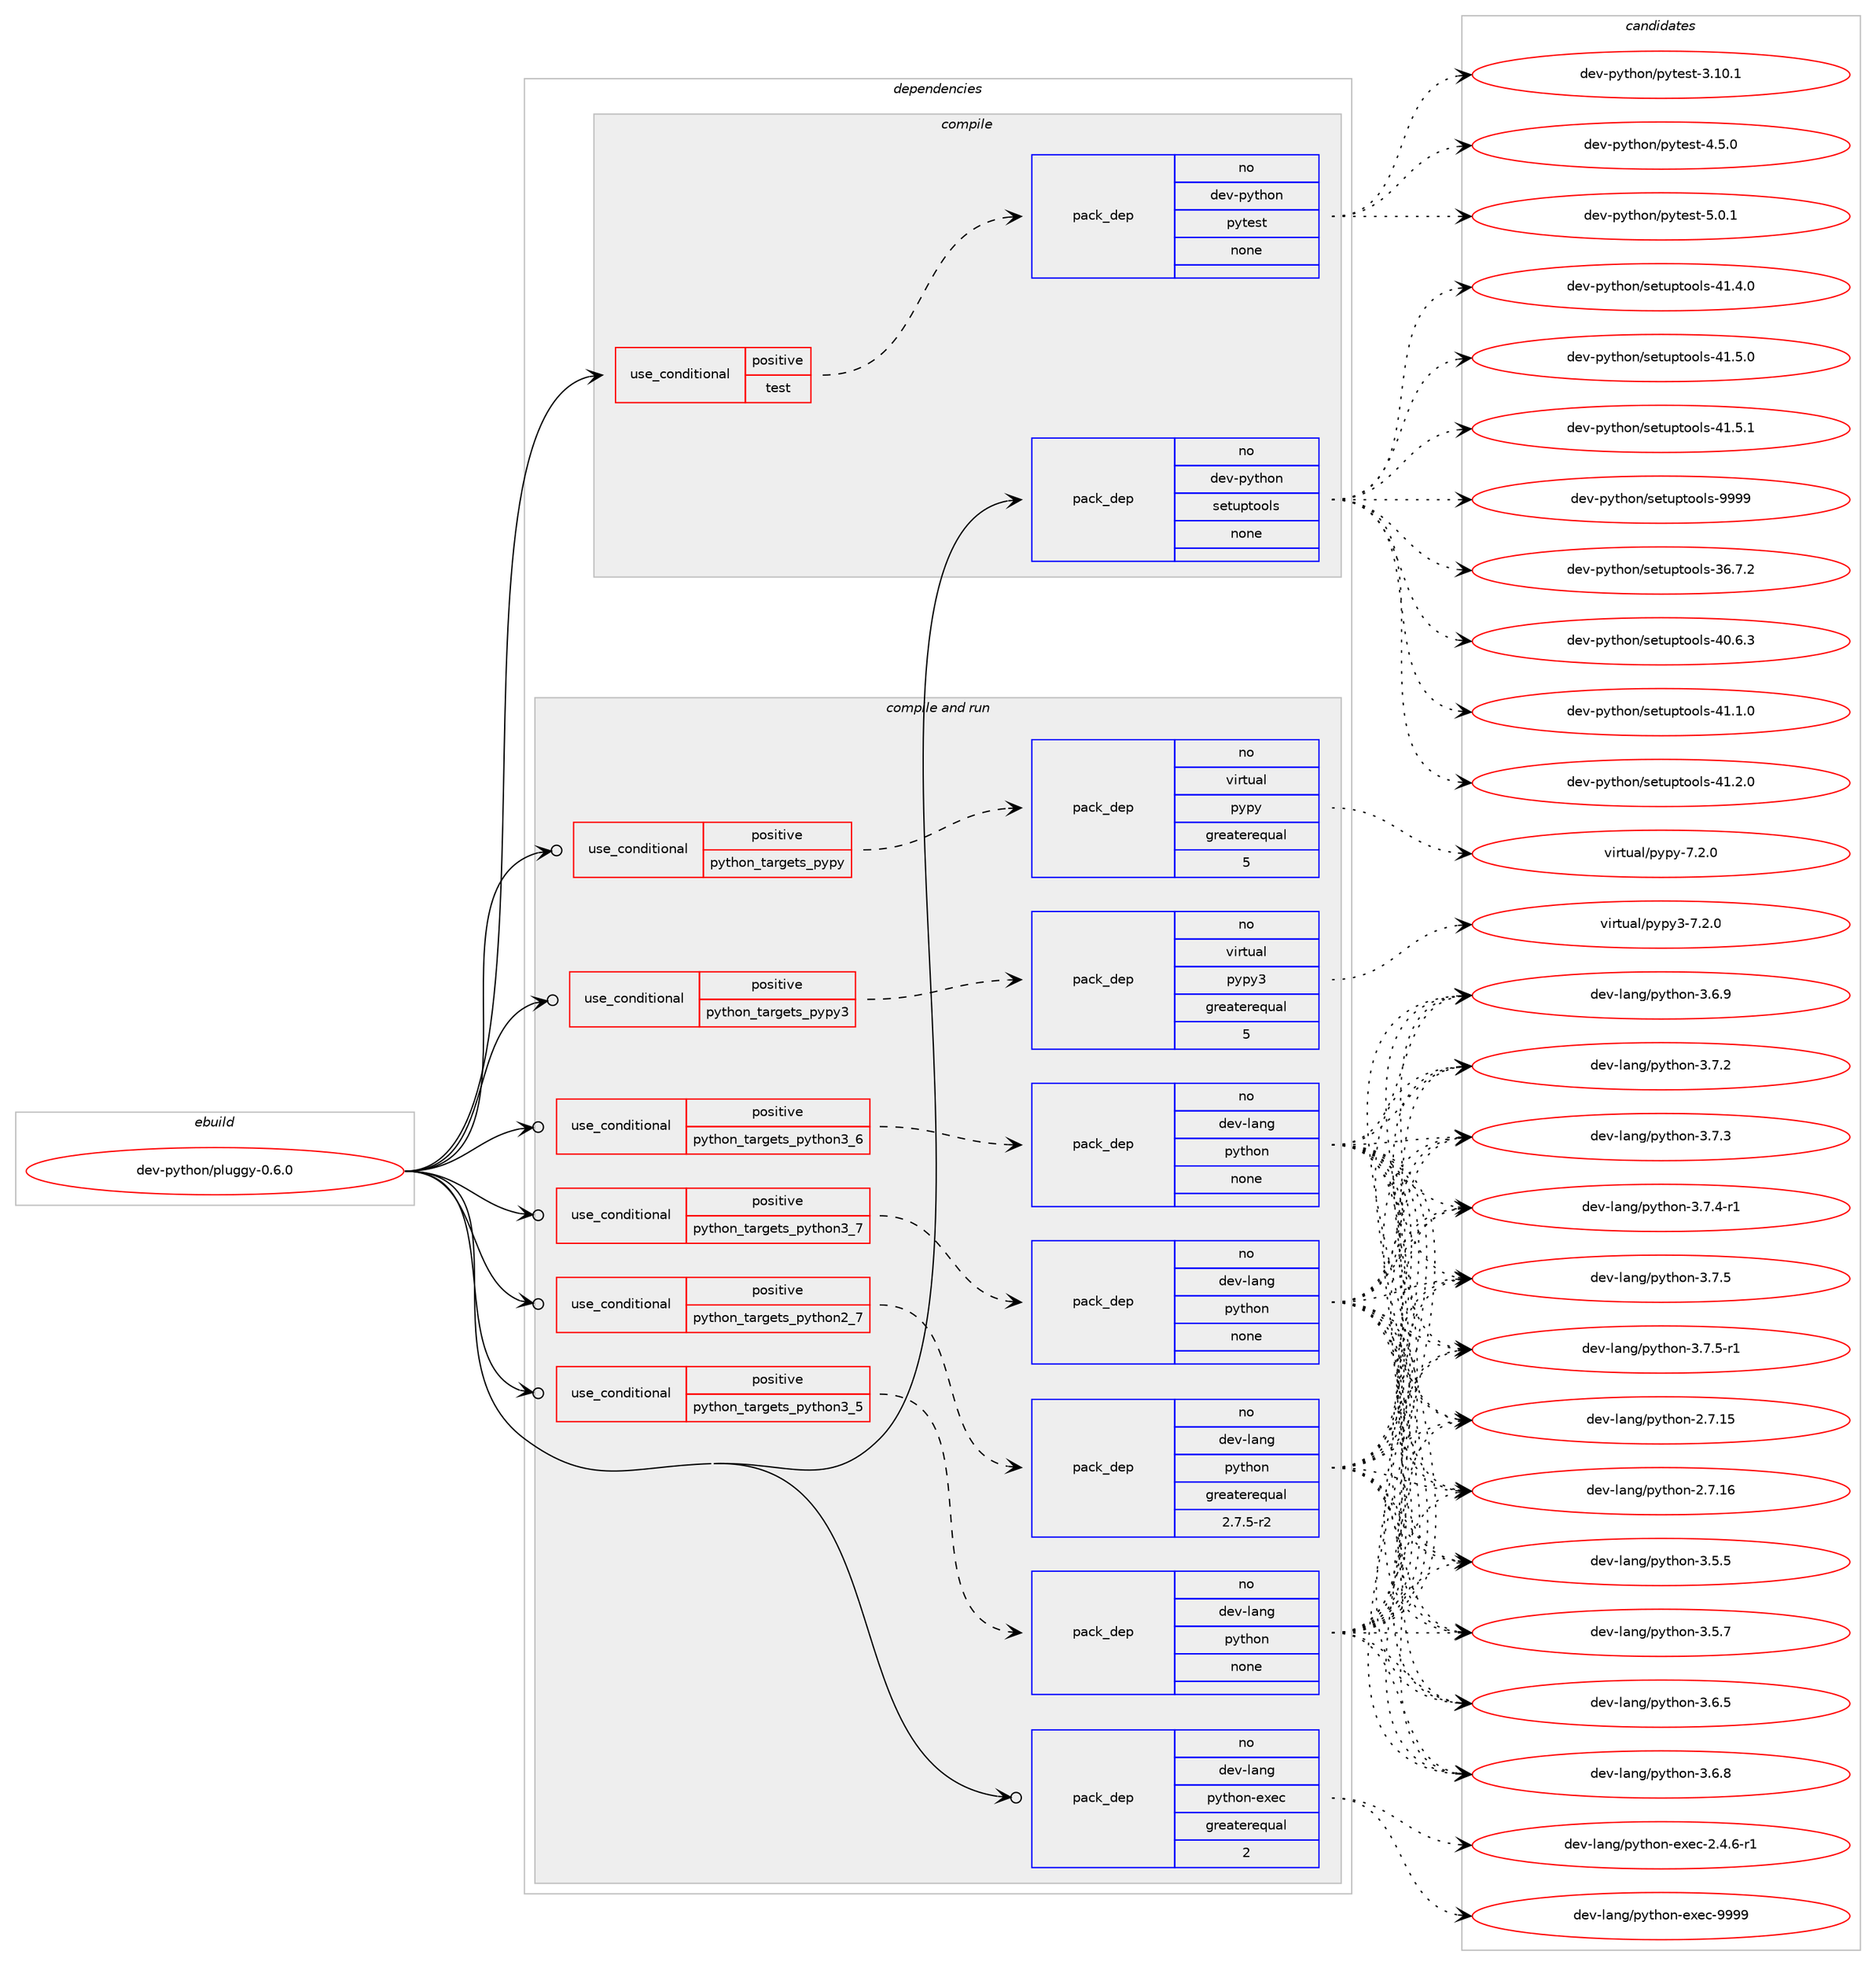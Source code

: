 digraph prolog {

# *************
# Graph options
# *************

newrank=true;
concentrate=true;
compound=true;
graph [rankdir=LR,fontname=Helvetica,fontsize=10,ranksep=1.5];#, ranksep=2.5, nodesep=0.2];
edge  [arrowhead=vee];
node  [fontname=Helvetica,fontsize=10];

# **********
# The ebuild
# **********

subgraph cluster_leftcol {
color=gray;
label=<<i>ebuild</i>>;
id [label="dev-python/pluggy-0.6.0", color=red, width=4, href="../dev-python/pluggy-0.6.0.svg"];
}

# ****************
# The dependencies
# ****************

subgraph cluster_midcol {
color=gray;
label=<<i>dependencies</i>>;
subgraph cluster_compile {
fillcolor="#eeeeee";
style=filled;
label=<<i>compile</i>>;
subgraph cond144690 {
dependency622438 [label=<<TABLE BORDER="0" CELLBORDER="1" CELLSPACING="0" CELLPADDING="4"><TR><TD ROWSPAN="3" CELLPADDING="10">use_conditional</TD></TR><TR><TD>positive</TD></TR><TR><TD>test</TD></TR></TABLE>>, shape=none, color=red];
subgraph pack465908 {
dependency622439 [label=<<TABLE BORDER="0" CELLBORDER="1" CELLSPACING="0" CELLPADDING="4" WIDTH="220"><TR><TD ROWSPAN="6" CELLPADDING="30">pack_dep</TD></TR><TR><TD WIDTH="110">no</TD></TR><TR><TD>dev-python</TD></TR><TR><TD>pytest</TD></TR><TR><TD>none</TD></TR><TR><TD></TD></TR></TABLE>>, shape=none, color=blue];
}
dependency622438:e -> dependency622439:w [weight=20,style="dashed",arrowhead="vee"];
}
id:e -> dependency622438:w [weight=20,style="solid",arrowhead="vee"];
subgraph pack465909 {
dependency622440 [label=<<TABLE BORDER="0" CELLBORDER="1" CELLSPACING="0" CELLPADDING="4" WIDTH="220"><TR><TD ROWSPAN="6" CELLPADDING="30">pack_dep</TD></TR><TR><TD WIDTH="110">no</TD></TR><TR><TD>dev-python</TD></TR><TR><TD>setuptools</TD></TR><TR><TD>none</TD></TR><TR><TD></TD></TR></TABLE>>, shape=none, color=blue];
}
id:e -> dependency622440:w [weight=20,style="solid",arrowhead="vee"];
}
subgraph cluster_compileandrun {
fillcolor="#eeeeee";
style=filled;
label=<<i>compile and run</i>>;
subgraph cond144691 {
dependency622441 [label=<<TABLE BORDER="0" CELLBORDER="1" CELLSPACING="0" CELLPADDING="4"><TR><TD ROWSPAN="3" CELLPADDING="10">use_conditional</TD></TR><TR><TD>positive</TD></TR><TR><TD>python_targets_pypy</TD></TR></TABLE>>, shape=none, color=red];
subgraph pack465910 {
dependency622442 [label=<<TABLE BORDER="0" CELLBORDER="1" CELLSPACING="0" CELLPADDING="4" WIDTH="220"><TR><TD ROWSPAN="6" CELLPADDING="30">pack_dep</TD></TR><TR><TD WIDTH="110">no</TD></TR><TR><TD>virtual</TD></TR><TR><TD>pypy</TD></TR><TR><TD>greaterequal</TD></TR><TR><TD>5</TD></TR></TABLE>>, shape=none, color=blue];
}
dependency622441:e -> dependency622442:w [weight=20,style="dashed",arrowhead="vee"];
}
id:e -> dependency622441:w [weight=20,style="solid",arrowhead="odotvee"];
subgraph cond144692 {
dependency622443 [label=<<TABLE BORDER="0" CELLBORDER="1" CELLSPACING="0" CELLPADDING="4"><TR><TD ROWSPAN="3" CELLPADDING="10">use_conditional</TD></TR><TR><TD>positive</TD></TR><TR><TD>python_targets_pypy3</TD></TR></TABLE>>, shape=none, color=red];
subgraph pack465911 {
dependency622444 [label=<<TABLE BORDER="0" CELLBORDER="1" CELLSPACING="0" CELLPADDING="4" WIDTH="220"><TR><TD ROWSPAN="6" CELLPADDING="30">pack_dep</TD></TR><TR><TD WIDTH="110">no</TD></TR><TR><TD>virtual</TD></TR><TR><TD>pypy3</TD></TR><TR><TD>greaterequal</TD></TR><TR><TD>5</TD></TR></TABLE>>, shape=none, color=blue];
}
dependency622443:e -> dependency622444:w [weight=20,style="dashed",arrowhead="vee"];
}
id:e -> dependency622443:w [weight=20,style="solid",arrowhead="odotvee"];
subgraph cond144693 {
dependency622445 [label=<<TABLE BORDER="0" CELLBORDER="1" CELLSPACING="0" CELLPADDING="4"><TR><TD ROWSPAN="3" CELLPADDING="10">use_conditional</TD></TR><TR><TD>positive</TD></TR><TR><TD>python_targets_python2_7</TD></TR></TABLE>>, shape=none, color=red];
subgraph pack465912 {
dependency622446 [label=<<TABLE BORDER="0" CELLBORDER="1" CELLSPACING="0" CELLPADDING="4" WIDTH="220"><TR><TD ROWSPAN="6" CELLPADDING="30">pack_dep</TD></TR><TR><TD WIDTH="110">no</TD></TR><TR><TD>dev-lang</TD></TR><TR><TD>python</TD></TR><TR><TD>greaterequal</TD></TR><TR><TD>2.7.5-r2</TD></TR></TABLE>>, shape=none, color=blue];
}
dependency622445:e -> dependency622446:w [weight=20,style="dashed",arrowhead="vee"];
}
id:e -> dependency622445:w [weight=20,style="solid",arrowhead="odotvee"];
subgraph cond144694 {
dependency622447 [label=<<TABLE BORDER="0" CELLBORDER="1" CELLSPACING="0" CELLPADDING="4"><TR><TD ROWSPAN="3" CELLPADDING="10">use_conditional</TD></TR><TR><TD>positive</TD></TR><TR><TD>python_targets_python3_5</TD></TR></TABLE>>, shape=none, color=red];
subgraph pack465913 {
dependency622448 [label=<<TABLE BORDER="0" CELLBORDER="1" CELLSPACING="0" CELLPADDING="4" WIDTH="220"><TR><TD ROWSPAN="6" CELLPADDING="30">pack_dep</TD></TR><TR><TD WIDTH="110">no</TD></TR><TR><TD>dev-lang</TD></TR><TR><TD>python</TD></TR><TR><TD>none</TD></TR><TR><TD></TD></TR></TABLE>>, shape=none, color=blue];
}
dependency622447:e -> dependency622448:w [weight=20,style="dashed",arrowhead="vee"];
}
id:e -> dependency622447:w [weight=20,style="solid",arrowhead="odotvee"];
subgraph cond144695 {
dependency622449 [label=<<TABLE BORDER="0" CELLBORDER="1" CELLSPACING="0" CELLPADDING="4"><TR><TD ROWSPAN="3" CELLPADDING="10">use_conditional</TD></TR><TR><TD>positive</TD></TR><TR><TD>python_targets_python3_6</TD></TR></TABLE>>, shape=none, color=red];
subgraph pack465914 {
dependency622450 [label=<<TABLE BORDER="0" CELLBORDER="1" CELLSPACING="0" CELLPADDING="4" WIDTH="220"><TR><TD ROWSPAN="6" CELLPADDING="30">pack_dep</TD></TR><TR><TD WIDTH="110">no</TD></TR><TR><TD>dev-lang</TD></TR><TR><TD>python</TD></TR><TR><TD>none</TD></TR><TR><TD></TD></TR></TABLE>>, shape=none, color=blue];
}
dependency622449:e -> dependency622450:w [weight=20,style="dashed",arrowhead="vee"];
}
id:e -> dependency622449:w [weight=20,style="solid",arrowhead="odotvee"];
subgraph cond144696 {
dependency622451 [label=<<TABLE BORDER="0" CELLBORDER="1" CELLSPACING="0" CELLPADDING="4"><TR><TD ROWSPAN="3" CELLPADDING="10">use_conditional</TD></TR><TR><TD>positive</TD></TR><TR><TD>python_targets_python3_7</TD></TR></TABLE>>, shape=none, color=red];
subgraph pack465915 {
dependency622452 [label=<<TABLE BORDER="0" CELLBORDER="1" CELLSPACING="0" CELLPADDING="4" WIDTH="220"><TR><TD ROWSPAN="6" CELLPADDING="30">pack_dep</TD></TR><TR><TD WIDTH="110">no</TD></TR><TR><TD>dev-lang</TD></TR><TR><TD>python</TD></TR><TR><TD>none</TD></TR><TR><TD></TD></TR></TABLE>>, shape=none, color=blue];
}
dependency622451:e -> dependency622452:w [weight=20,style="dashed",arrowhead="vee"];
}
id:e -> dependency622451:w [weight=20,style="solid",arrowhead="odotvee"];
subgraph pack465916 {
dependency622453 [label=<<TABLE BORDER="0" CELLBORDER="1" CELLSPACING="0" CELLPADDING="4" WIDTH="220"><TR><TD ROWSPAN="6" CELLPADDING="30">pack_dep</TD></TR><TR><TD WIDTH="110">no</TD></TR><TR><TD>dev-lang</TD></TR><TR><TD>python-exec</TD></TR><TR><TD>greaterequal</TD></TR><TR><TD>2</TD></TR></TABLE>>, shape=none, color=blue];
}
id:e -> dependency622453:w [weight=20,style="solid",arrowhead="odotvee"];
}
subgraph cluster_run {
fillcolor="#eeeeee";
style=filled;
label=<<i>run</i>>;
}
}

# **************
# The candidates
# **************

subgraph cluster_choices {
rank=same;
color=gray;
label=<<i>candidates</i>>;

subgraph choice465908 {
color=black;
nodesep=1;
choice100101118451121211161041111104711212111610111511645514649484649 [label="dev-python/pytest-3.10.1", color=red, width=4,href="../dev-python/pytest-3.10.1.svg"];
choice1001011184511212111610411111047112121116101115116455246534648 [label="dev-python/pytest-4.5.0", color=red, width=4,href="../dev-python/pytest-4.5.0.svg"];
choice1001011184511212111610411111047112121116101115116455346484649 [label="dev-python/pytest-5.0.1", color=red, width=4,href="../dev-python/pytest-5.0.1.svg"];
dependency622439:e -> choice100101118451121211161041111104711212111610111511645514649484649:w [style=dotted,weight="100"];
dependency622439:e -> choice1001011184511212111610411111047112121116101115116455246534648:w [style=dotted,weight="100"];
dependency622439:e -> choice1001011184511212111610411111047112121116101115116455346484649:w [style=dotted,weight="100"];
}
subgraph choice465909 {
color=black;
nodesep=1;
choice100101118451121211161041111104711510111611711211611111110811545515446554650 [label="dev-python/setuptools-36.7.2", color=red, width=4,href="../dev-python/setuptools-36.7.2.svg"];
choice100101118451121211161041111104711510111611711211611111110811545524846544651 [label="dev-python/setuptools-40.6.3", color=red, width=4,href="../dev-python/setuptools-40.6.3.svg"];
choice100101118451121211161041111104711510111611711211611111110811545524946494648 [label="dev-python/setuptools-41.1.0", color=red, width=4,href="../dev-python/setuptools-41.1.0.svg"];
choice100101118451121211161041111104711510111611711211611111110811545524946504648 [label="dev-python/setuptools-41.2.0", color=red, width=4,href="../dev-python/setuptools-41.2.0.svg"];
choice100101118451121211161041111104711510111611711211611111110811545524946524648 [label="dev-python/setuptools-41.4.0", color=red, width=4,href="../dev-python/setuptools-41.4.0.svg"];
choice100101118451121211161041111104711510111611711211611111110811545524946534648 [label="dev-python/setuptools-41.5.0", color=red, width=4,href="../dev-python/setuptools-41.5.0.svg"];
choice100101118451121211161041111104711510111611711211611111110811545524946534649 [label="dev-python/setuptools-41.5.1", color=red, width=4,href="../dev-python/setuptools-41.5.1.svg"];
choice10010111845112121116104111110471151011161171121161111111081154557575757 [label="dev-python/setuptools-9999", color=red, width=4,href="../dev-python/setuptools-9999.svg"];
dependency622440:e -> choice100101118451121211161041111104711510111611711211611111110811545515446554650:w [style=dotted,weight="100"];
dependency622440:e -> choice100101118451121211161041111104711510111611711211611111110811545524846544651:w [style=dotted,weight="100"];
dependency622440:e -> choice100101118451121211161041111104711510111611711211611111110811545524946494648:w [style=dotted,weight="100"];
dependency622440:e -> choice100101118451121211161041111104711510111611711211611111110811545524946504648:w [style=dotted,weight="100"];
dependency622440:e -> choice100101118451121211161041111104711510111611711211611111110811545524946524648:w [style=dotted,weight="100"];
dependency622440:e -> choice100101118451121211161041111104711510111611711211611111110811545524946534648:w [style=dotted,weight="100"];
dependency622440:e -> choice100101118451121211161041111104711510111611711211611111110811545524946534649:w [style=dotted,weight="100"];
dependency622440:e -> choice10010111845112121116104111110471151011161171121161111111081154557575757:w [style=dotted,weight="100"];
}
subgraph choice465910 {
color=black;
nodesep=1;
choice1181051141161179710847112121112121455546504648 [label="virtual/pypy-7.2.0", color=red, width=4,href="../virtual/pypy-7.2.0.svg"];
dependency622442:e -> choice1181051141161179710847112121112121455546504648:w [style=dotted,weight="100"];
}
subgraph choice465911 {
color=black;
nodesep=1;
choice118105114116117971084711212111212151455546504648 [label="virtual/pypy3-7.2.0", color=red, width=4,href="../virtual/pypy3-7.2.0.svg"];
dependency622444:e -> choice118105114116117971084711212111212151455546504648:w [style=dotted,weight="100"];
}
subgraph choice465912 {
color=black;
nodesep=1;
choice10010111845108971101034711212111610411111045504655464953 [label="dev-lang/python-2.7.15", color=red, width=4,href="../dev-lang/python-2.7.15.svg"];
choice10010111845108971101034711212111610411111045504655464954 [label="dev-lang/python-2.7.16", color=red, width=4,href="../dev-lang/python-2.7.16.svg"];
choice100101118451089711010347112121116104111110455146534653 [label="dev-lang/python-3.5.5", color=red, width=4,href="../dev-lang/python-3.5.5.svg"];
choice100101118451089711010347112121116104111110455146534655 [label="dev-lang/python-3.5.7", color=red, width=4,href="../dev-lang/python-3.5.7.svg"];
choice100101118451089711010347112121116104111110455146544653 [label="dev-lang/python-3.6.5", color=red, width=4,href="../dev-lang/python-3.6.5.svg"];
choice100101118451089711010347112121116104111110455146544656 [label="dev-lang/python-3.6.8", color=red, width=4,href="../dev-lang/python-3.6.8.svg"];
choice100101118451089711010347112121116104111110455146544657 [label="dev-lang/python-3.6.9", color=red, width=4,href="../dev-lang/python-3.6.9.svg"];
choice100101118451089711010347112121116104111110455146554650 [label="dev-lang/python-3.7.2", color=red, width=4,href="../dev-lang/python-3.7.2.svg"];
choice100101118451089711010347112121116104111110455146554651 [label="dev-lang/python-3.7.3", color=red, width=4,href="../dev-lang/python-3.7.3.svg"];
choice1001011184510897110103471121211161041111104551465546524511449 [label="dev-lang/python-3.7.4-r1", color=red, width=4,href="../dev-lang/python-3.7.4-r1.svg"];
choice100101118451089711010347112121116104111110455146554653 [label="dev-lang/python-3.7.5", color=red, width=4,href="../dev-lang/python-3.7.5.svg"];
choice1001011184510897110103471121211161041111104551465546534511449 [label="dev-lang/python-3.7.5-r1", color=red, width=4,href="../dev-lang/python-3.7.5-r1.svg"];
dependency622446:e -> choice10010111845108971101034711212111610411111045504655464953:w [style=dotted,weight="100"];
dependency622446:e -> choice10010111845108971101034711212111610411111045504655464954:w [style=dotted,weight="100"];
dependency622446:e -> choice100101118451089711010347112121116104111110455146534653:w [style=dotted,weight="100"];
dependency622446:e -> choice100101118451089711010347112121116104111110455146534655:w [style=dotted,weight="100"];
dependency622446:e -> choice100101118451089711010347112121116104111110455146544653:w [style=dotted,weight="100"];
dependency622446:e -> choice100101118451089711010347112121116104111110455146544656:w [style=dotted,weight="100"];
dependency622446:e -> choice100101118451089711010347112121116104111110455146544657:w [style=dotted,weight="100"];
dependency622446:e -> choice100101118451089711010347112121116104111110455146554650:w [style=dotted,weight="100"];
dependency622446:e -> choice100101118451089711010347112121116104111110455146554651:w [style=dotted,weight="100"];
dependency622446:e -> choice1001011184510897110103471121211161041111104551465546524511449:w [style=dotted,weight="100"];
dependency622446:e -> choice100101118451089711010347112121116104111110455146554653:w [style=dotted,weight="100"];
dependency622446:e -> choice1001011184510897110103471121211161041111104551465546534511449:w [style=dotted,weight="100"];
}
subgraph choice465913 {
color=black;
nodesep=1;
choice10010111845108971101034711212111610411111045504655464953 [label="dev-lang/python-2.7.15", color=red, width=4,href="../dev-lang/python-2.7.15.svg"];
choice10010111845108971101034711212111610411111045504655464954 [label="dev-lang/python-2.7.16", color=red, width=4,href="../dev-lang/python-2.7.16.svg"];
choice100101118451089711010347112121116104111110455146534653 [label="dev-lang/python-3.5.5", color=red, width=4,href="../dev-lang/python-3.5.5.svg"];
choice100101118451089711010347112121116104111110455146534655 [label="dev-lang/python-3.5.7", color=red, width=4,href="../dev-lang/python-3.5.7.svg"];
choice100101118451089711010347112121116104111110455146544653 [label="dev-lang/python-3.6.5", color=red, width=4,href="../dev-lang/python-3.6.5.svg"];
choice100101118451089711010347112121116104111110455146544656 [label="dev-lang/python-3.6.8", color=red, width=4,href="../dev-lang/python-3.6.8.svg"];
choice100101118451089711010347112121116104111110455146544657 [label="dev-lang/python-3.6.9", color=red, width=4,href="../dev-lang/python-3.6.9.svg"];
choice100101118451089711010347112121116104111110455146554650 [label="dev-lang/python-3.7.2", color=red, width=4,href="../dev-lang/python-3.7.2.svg"];
choice100101118451089711010347112121116104111110455146554651 [label="dev-lang/python-3.7.3", color=red, width=4,href="../dev-lang/python-3.7.3.svg"];
choice1001011184510897110103471121211161041111104551465546524511449 [label="dev-lang/python-3.7.4-r1", color=red, width=4,href="../dev-lang/python-3.7.4-r1.svg"];
choice100101118451089711010347112121116104111110455146554653 [label="dev-lang/python-3.7.5", color=red, width=4,href="../dev-lang/python-3.7.5.svg"];
choice1001011184510897110103471121211161041111104551465546534511449 [label="dev-lang/python-3.7.5-r1", color=red, width=4,href="../dev-lang/python-3.7.5-r1.svg"];
dependency622448:e -> choice10010111845108971101034711212111610411111045504655464953:w [style=dotted,weight="100"];
dependency622448:e -> choice10010111845108971101034711212111610411111045504655464954:w [style=dotted,weight="100"];
dependency622448:e -> choice100101118451089711010347112121116104111110455146534653:w [style=dotted,weight="100"];
dependency622448:e -> choice100101118451089711010347112121116104111110455146534655:w [style=dotted,weight="100"];
dependency622448:e -> choice100101118451089711010347112121116104111110455146544653:w [style=dotted,weight="100"];
dependency622448:e -> choice100101118451089711010347112121116104111110455146544656:w [style=dotted,weight="100"];
dependency622448:e -> choice100101118451089711010347112121116104111110455146544657:w [style=dotted,weight="100"];
dependency622448:e -> choice100101118451089711010347112121116104111110455146554650:w [style=dotted,weight="100"];
dependency622448:e -> choice100101118451089711010347112121116104111110455146554651:w [style=dotted,weight="100"];
dependency622448:e -> choice1001011184510897110103471121211161041111104551465546524511449:w [style=dotted,weight="100"];
dependency622448:e -> choice100101118451089711010347112121116104111110455146554653:w [style=dotted,weight="100"];
dependency622448:e -> choice1001011184510897110103471121211161041111104551465546534511449:w [style=dotted,weight="100"];
}
subgraph choice465914 {
color=black;
nodesep=1;
choice10010111845108971101034711212111610411111045504655464953 [label="dev-lang/python-2.7.15", color=red, width=4,href="../dev-lang/python-2.7.15.svg"];
choice10010111845108971101034711212111610411111045504655464954 [label="dev-lang/python-2.7.16", color=red, width=4,href="../dev-lang/python-2.7.16.svg"];
choice100101118451089711010347112121116104111110455146534653 [label="dev-lang/python-3.5.5", color=red, width=4,href="../dev-lang/python-3.5.5.svg"];
choice100101118451089711010347112121116104111110455146534655 [label="dev-lang/python-3.5.7", color=red, width=4,href="../dev-lang/python-3.5.7.svg"];
choice100101118451089711010347112121116104111110455146544653 [label="dev-lang/python-3.6.5", color=red, width=4,href="../dev-lang/python-3.6.5.svg"];
choice100101118451089711010347112121116104111110455146544656 [label="dev-lang/python-3.6.8", color=red, width=4,href="../dev-lang/python-3.6.8.svg"];
choice100101118451089711010347112121116104111110455146544657 [label="dev-lang/python-3.6.9", color=red, width=4,href="../dev-lang/python-3.6.9.svg"];
choice100101118451089711010347112121116104111110455146554650 [label="dev-lang/python-3.7.2", color=red, width=4,href="../dev-lang/python-3.7.2.svg"];
choice100101118451089711010347112121116104111110455146554651 [label="dev-lang/python-3.7.3", color=red, width=4,href="../dev-lang/python-3.7.3.svg"];
choice1001011184510897110103471121211161041111104551465546524511449 [label="dev-lang/python-3.7.4-r1", color=red, width=4,href="../dev-lang/python-3.7.4-r1.svg"];
choice100101118451089711010347112121116104111110455146554653 [label="dev-lang/python-3.7.5", color=red, width=4,href="../dev-lang/python-3.7.5.svg"];
choice1001011184510897110103471121211161041111104551465546534511449 [label="dev-lang/python-3.7.5-r1", color=red, width=4,href="../dev-lang/python-3.7.5-r1.svg"];
dependency622450:e -> choice10010111845108971101034711212111610411111045504655464953:w [style=dotted,weight="100"];
dependency622450:e -> choice10010111845108971101034711212111610411111045504655464954:w [style=dotted,weight="100"];
dependency622450:e -> choice100101118451089711010347112121116104111110455146534653:w [style=dotted,weight="100"];
dependency622450:e -> choice100101118451089711010347112121116104111110455146534655:w [style=dotted,weight="100"];
dependency622450:e -> choice100101118451089711010347112121116104111110455146544653:w [style=dotted,weight="100"];
dependency622450:e -> choice100101118451089711010347112121116104111110455146544656:w [style=dotted,weight="100"];
dependency622450:e -> choice100101118451089711010347112121116104111110455146544657:w [style=dotted,weight="100"];
dependency622450:e -> choice100101118451089711010347112121116104111110455146554650:w [style=dotted,weight="100"];
dependency622450:e -> choice100101118451089711010347112121116104111110455146554651:w [style=dotted,weight="100"];
dependency622450:e -> choice1001011184510897110103471121211161041111104551465546524511449:w [style=dotted,weight="100"];
dependency622450:e -> choice100101118451089711010347112121116104111110455146554653:w [style=dotted,weight="100"];
dependency622450:e -> choice1001011184510897110103471121211161041111104551465546534511449:w [style=dotted,weight="100"];
}
subgraph choice465915 {
color=black;
nodesep=1;
choice10010111845108971101034711212111610411111045504655464953 [label="dev-lang/python-2.7.15", color=red, width=4,href="../dev-lang/python-2.7.15.svg"];
choice10010111845108971101034711212111610411111045504655464954 [label="dev-lang/python-2.7.16", color=red, width=4,href="../dev-lang/python-2.7.16.svg"];
choice100101118451089711010347112121116104111110455146534653 [label="dev-lang/python-3.5.5", color=red, width=4,href="../dev-lang/python-3.5.5.svg"];
choice100101118451089711010347112121116104111110455146534655 [label="dev-lang/python-3.5.7", color=red, width=4,href="../dev-lang/python-3.5.7.svg"];
choice100101118451089711010347112121116104111110455146544653 [label="dev-lang/python-3.6.5", color=red, width=4,href="../dev-lang/python-3.6.5.svg"];
choice100101118451089711010347112121116104111110455146544656 [label="dev-lang/python-3.6.8", color=red, width=4,href="../dev-lang/python-3.6.8.svg"];
choice100101118451089711010347112121116104111110455146544657 [label="dev-lang/python-3.6.9", color=red, width=4,href="../dev-lang/python-3.6.9.svg"];
choice100101118451089711010347112121116104111110455146554650 [label="dev-lang/python-3.7.2", color=red, width=4,href="../dev-lang/python-3.7.2.svg"];
choice100101118451089711010347112121116104111110455146554651 [label="dev-lang/python-3.7.3", color=red, width=4,href="../dev-lang/python-3.7.3.svg"];
choice1001011184510897110103471121211161041111104551465546524511449 [label="dev-lang/python-3.7.4-r1", color=red, width=4,href="../dev-lang/python-3.7.4-r1.svg"];
choice100101118451089711010347112121116104111110455146554653 [label="dev-lang/python-3.7.5", color=red, width=4,href="../dev-lang/python-3.7.5.svg"];
choice1001011184510897110103471121211161041111104551465546534511449 [label="dev-lang/python-3.7.5-r1", color=red, width=4,href="../dev-lang/python-3.7.5-r1.svg"];
dependency622452:e -> choice10010111845108971101034711212111610411111045504655464953:w [style=dotted,weight="100"];
dependency622452:e -> choice10010111845108971101034711212111610411111045504655464954:w [style=dotted,weight="100"];
dependency622452:e -> choice100101118451089711010347112121116104111110455146534653:w [style=dotted,weight="100"];
dependency622452:e -> choice100101118451089711010347112121116104111110455146534655:w [style=dotted,weight="100"];
dependency622452:e -> choice100101118451089711010347112121116104111110455146544653:w [style=dotted,weight="100"];
dependency622452:e -> choice100101118451089711010347112121116104111110455146544656:w [style=dotted,weight="100"];
dependency622452:e -> choice100101118451089711010347112121116104111110455146544657:w [style=dotted,weight="100"];
dependency622452:e -> choice100101118451089711010347112121116104111110455146554650:w [style=dotted,weight="100"];
dependency622452:e -> choice100101118451089711010347112121116104111110455146554651:w [style=dotted,weight="100"];
dependency622452:e -> choice1001011184510897110103471121211161041111104551465546524511449:w [style=dotted,weight="100"];
dependency622452:e -> choice100101118451089711010347112121116104111110455146554653:w [style=dotted,weight="100"];
dependency622452:e -> choice1001011184510897110103471121211161041111104551465546534511449:w [style=dotted,weight="100"];
}
subgraph choice465916 {
color=black;
nodesep=1;
choice10010111845108971101034711212111610411111045101120101994550465246544511449 [label="dev-lang/python-exec-2.4.6-r1", color=red, width=4,href="../dev-lang/python-exec-2.4.6-r1.svg"];
choice10010111845108971101034711212111610411111045101120101994557575757 [label="dev-lang/python-exec-9999", color=red, width=4,href="../dev-lang/python-exec-9999.svg"];
dependency622453:e -> choice10010111845108971101034711212111610411111045101120101994550465246544511449:w [style=dotted,weight="100"];
dependency622453:e -> choice10010111845108971101034711212111610411111045101120101994557575757:w [style=dotted,weight="100"];
}
}

}

